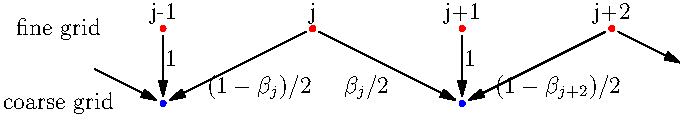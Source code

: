 size(12cm,0);

int f=3;
int c=5;
void cross(pair z=(0,0), real w=0.1)
{
  draw((z+w*(1,1))--(z-w*(1,1)));
  draw((z+w*(1,-1))--(z-w*(1,-1)));
}

real d(pair a) {
  return sqrt(a.x^2 + a.y^2);
}

void Arrow(pair a, pair b, real w=0) {
  draw(a-w*(a-b)/d(a-b)..b+w*(a-b)/d(a-b),EndArrow);
}

real h=0.5;
real w=0.05;
real v=1-w;

pair[] fine={(-2,h),(-1,h),(0,h),(1,h)};

dot((0,0),blue);
dot((-2,0),blue);

for (int i=0; i < fine.length; ++i) {
  dot(fine[i],red);
  string lab;
  if (i < 1)
    lab="j-"+(string) (-i+1);
  if (i == 1)
    lab="j";
  if ( i > 1)
    lab="j+"+(string) (i-1);
  label(lab,fine[i]+2*w*N);
}
for (int i=1; i < fine.length; ++i) {
  Arrow(fine[i],(0,0),w);
}

Arrow((-1,h),(-2,0),w);
Arrow((-2,h),(-2,0),w);

Arrow((1,h),(1.5,0.5*h),w);

Arrow((-2.5,0.5*h),(-2,0),w);

label("$1$",(-2,0.3)+w*E);
label("$(1-\beta_j)/2$",0.5*((-1,h)+(-2,0)) +4*w*SE);

label("$1$",0.5*(0,0.6)+w*E);
label("$\beta_{j}/2$",0.5*(-1,h)+4*w*SW);
label("$(1-\beta_{j+2})/2$",0.5*(1,h)+4*w*SE);
real pos=-2.7;
label("fine grid",(pos,h));
label("coarse grid",(pos,0));
